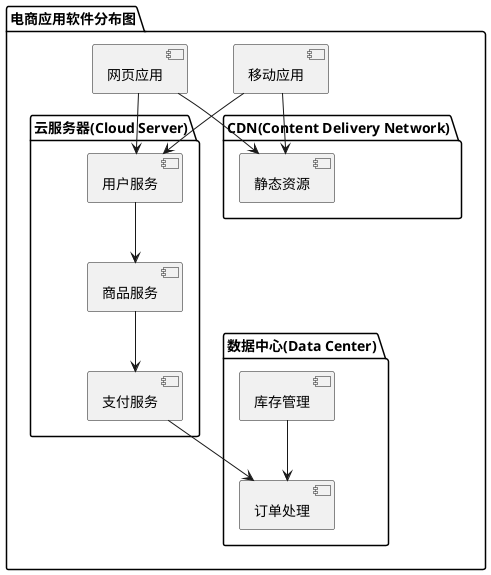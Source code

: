 @startuml
!define RECTANGLE package

RECTANGLE "电商应用软件分布图" {

  package "云服务器(Cloud Server)" {
    [用户服务]
    [商品服务]
    [支付服务]
  }

  package "数据中心(Data Center)" {
    [库存管理]
    [订单处理]
  }

  package "CDN(Content Delivery Network)" {
    [静态资源]
  }

  [移动应用] --> [用户服务]
  [网页应用] --> [用户服务]
  
  [用户服务] --> [商品服务]
  [商品服务] --> [支付服务]
  [支付服务] --> [订单处理]
  
  [网页应用] --> [静态资源]
  [移动应用] --> [静态资源]
  
  [库存管理] --> [订单处理]

}

@enduml
